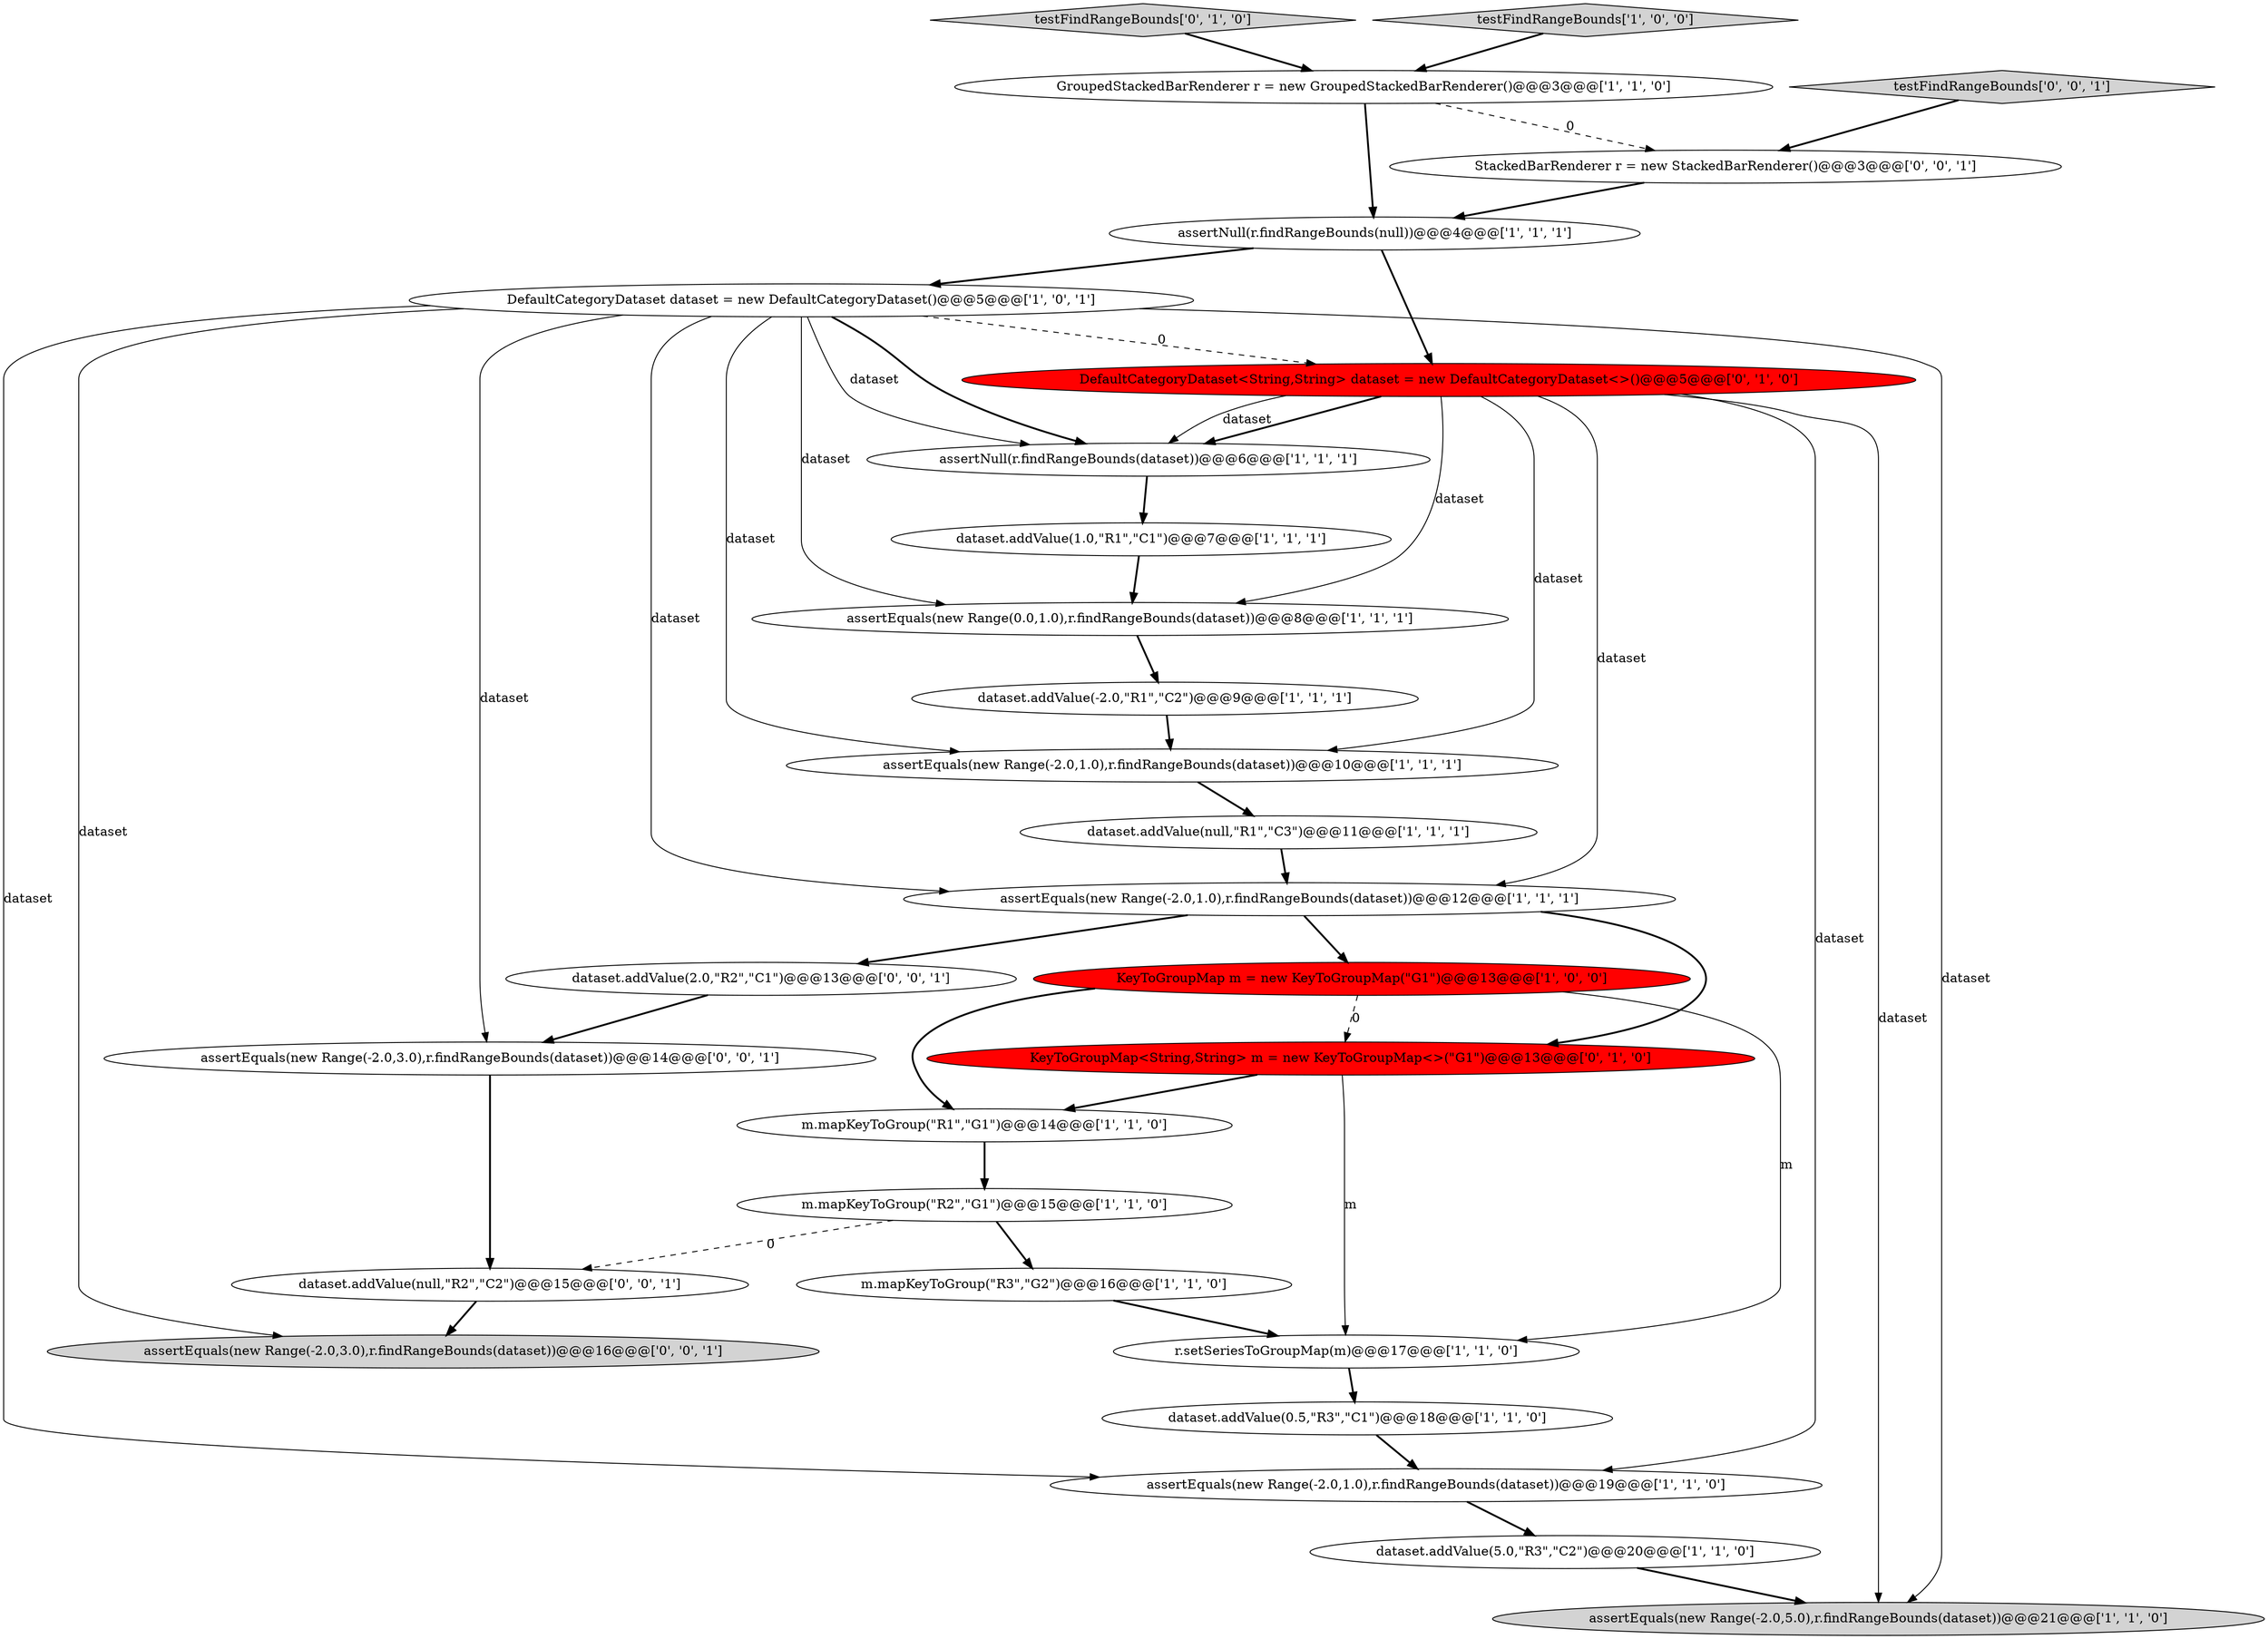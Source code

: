 digraph {
11 [style = filled, label = "r.setSeriesToGroupMap(m)@@@17@@@['1', '1', '0']", fillcolor = white, shape = ellipse image = "AAA0AAABBB1BBB"];
19 [style = filled, label = "m.mapKeyToGroup(\"R3\",\"G2\")@@@16@@@['1', '1', '0']", fillcolor = white, shape = ellipse image = "AAA0AAABBB1BBB"];
15 [style = filled, label = "assertNull(r.findRangeBounds(null))@@@4@@@['1', '1', '1']", fillcolor = white, shape = ellipse image = "AAA0AAABBB1BBB"];
25 [style = filled, label = "dataset.addValue(null,\"R2\",\"C2\")@@@15@@@['0', '0', '1']", fillcolor = white, shape = ellipse image = "AAA0AAABBB3BBB"];
1 [style = filled, label = "assertEquals(new Range(0.0,1.0),r.findRangeBounds(dataset))@@@8@@@['1', '1', '1']", fillcolor = white, shape = ellipse image = "AAA0AAABBB1BBB"];
10 [style = filled, label = "dataset.addValue(null,\"R1\",\"C3\")@@@11@@@['1', '1', '1']", fillcolor = white, shape = ellipse image = "AAA0AAABBB1BBB"];
20 [style = filled, label = "KeyToGroupMap<String,String> m = new KeyToGroupMap<>(\"G1\")@@@13@@@['0', '1', '0']", fillcolor = red, shape = ellipse image = "AAA1AAABBB2BBB"];
14 [style = filled, label = "assertEquals(new Range(-2.0,1.0),r.findRangeBounds(dataset))@@@19@@@['1', '1', '0']", fillcolor = white, shape = ellipse image = "AAA0AAABBB1BBB"];
23 [style = filled, label = "assertEquals(new Range(-2.0,3.0),r.findRangeBounds(dataset))@@@16@@@['0', '0', '1']", fillcolor = lightgray, shape = ellipse image = "AAA0AAABBB3BBB"];
3 [style = filled, label = "m.mapKeyToGroup(\"R1\",\"G1\")@@@14@@@['1', '1', '0']", fillcolor = white, shape = ellipse image = "AAA0AAABBB1BBB"];
5 [style = filled, label = "m.mapKeyToGroup(\"R2\",\"G1\")@@@15@@@['1', '1', '0']", fillcolor = white, shape = ellipse image = "AAA0AAABBB1BBB"];
24 [style = filled, label = "testFindRangeBounds['0', '0', '1']", fillcolor = lightgray, shape = diamond image = "AAA0AAABBB3BBB"];
9 [style = filled, label = "dataset.addValue(1.0,\"R1\",\"C1\")@@@7@@@['1', '1', '1']", fillcolor = white, shape = ellipse image = "AAA0AAABBB1BBB"];
0 [style = filled, label = "DefaultCategoryDataset dataset = new DefaultCategoryDataset()@@@5@@@['1', '0', '1']", fillcolor = white, shape = ellipse image = "AAA0AAABBB1BBB"];
16 [style = filled, label = "assertEquals(new Range(-2.0,1.0),r.findRangeBounds(dataset))@@@10@@@['1', '1', '1']", fillcolor = white, shape = ellipse image = "AAA0AAABBB1BBB"];
7 [style = filled, label = "GroupedStackedBarRenderer r = new GroupedStackedBarRenderer()@@@3@@@['1', '1', '0']", fillcolor = white, shape = ellipse image = "AAA0AAABBB1BBB"];
12 [style = filled, label = "assertNull(r.findRangeBounds(dataset))@@@6@@@['1', '1', '1']", fillcolor = white, shape = ellipse image = "AAA0AAABBB1BBB"];
2 [style = filled, label = "dataset.addValue(-2.0,\"R1\",\"C2\")@@@9@@@['1', '1', '1']", fillcolor = white, shape = ellipse image = "AAA0AAABBB1BBB"];
27 [style = filled, label = "assertEquals(new Range(-2.0,3.0),r.findRangeBounds(dataset))@@@14@@@['0', '0', '1']", fillcolor = white, shape = ellipse image = "AAA0AAABBB3BBB"];
17 [style = filled, label = "dataset.addValue(0.5,\"R3\",\"C1\")@@@18@@@['1', '1', '0']", fillcolor = white, shape = ellipse image = "AAA0AAABBB1BBB"];
26 [style = filled, label = "StackedBarRenderer r = new StackedBarRenderer()@@@3@@@['0', '0', '1']", fillcolor = white, shape = ellipse image = "AAA0AAABBB3BBB"];
22 [style = filled, label = "testFindRangeBounds['0', '1', '0']", fillcolor = lightgray, shape = diamond image = "AAA0AAABBB2BBB"];
4 [style = filled, label = "assertEquals(new Range(-2.0,5.0),r.findRangeBounds(dataset))@@@21@@@['1', '1', '0']", fillcolor = lightgray, shape = ellipse image = "AAA0AAABBB1BBB"];
13 [style = filled, label = "KeyToGroupMap m = new KeyToGroupMap(\"G1\")@@@13@@@['1', '0', '0']", fillcolor = red, shape = ellipse image = "AAA1AAABBB1BBB"];
8 [style = filled, label = "assertEquals(new Range(-2.0,1.0),r.findRangeBounds(dataset))@@@12@@@['1', '1', '1']", fillcolor = white, shape = ellipse image = "AAA0AAABBB1BBB"];
21 [style = filled, label = "DefaultCategoryDataset<String,String> dataset = new DefaultCategoryDataset<>()@@@5@@@['0', '1', '0']", fillcolor = red, shape = ellipse image = "AAA1AAABBB2BBB"];
18 [style = filled, label = "dataset.addValue(5.0,\"R3\",\"C2\")@@@20@@@['1', '1', '0']", fillcolor = white, shape = ellipse image = "AAA0AAABBB1BBB"];
28 [style = filled, label = "dataset.addValue(2.0,\"R2\",\"C1\")@@@13@@@['0', '0', '1']", fillcolor = white, shape = ellipse image = "AAA0AAABBB3BBB"];
6 [style = filled, label = "testFindRangeBounds['1', '0', '0']", fillcolor = lightgray, shape = diamond image = "AAA0AAABBB1BBB"];
8->28 [style = bold, label=""];
20->11 [style = solid, label="m"];
21->1 [style = solid, label="dataset"];
16->10 [style = bold, label=""];
0->1 [style = solid, label="dataset"];
15->21 [style = bold, label=""];
25->23 [style = bold, label=""];
0->16 [style = solid, label="dataset"];
21->4 [style = solid, label="dataset"];
13->20 [style = dashed, label="0"];
0->12 [style = bold, label=""];
21->8 [style = solid, label="dataset"];
21->14 [style = solid, label="dataset"];
19->11 [style = bold, label=""];
5->25 [style = dashed, label="0"];
20->3 [style = bold, label=""];
12->9 [style = bold, label=""];
22->7 [style = bold, label=""];
21->12 [style = bold, label=""];
5->19 [style = bold, label=""];
24->26 [style = bold, label=""];
3->5 [style = bold, label=""];
21->12 [style = solid, label="dataset"];
8->20 [style = bold, label=""];
18->4 [style = bold, label=""];
10->8 [style = bold, label=""];
13->3 [style = bold, label=""];
17->14 [style = bold, label=""];
0->8 [style = solid, label="dataset"];
0->21 [style = dashed, label="0"];
15->0 [style = bold, label=""];
26->15 [style = bold, label=""];
0->4 [style = solid, label="dataset"];
13->11 [style = solid, label="m"];
0->27 [style = solid, label="dataset"];
7->15 [style = bold, label=""];
11->17 [style = bold, label=""];
14->18 [style = bold, label=""];
1->2 [style = bold, label=""];
28->27 [style = bold, label=""];
9->1 [style = bold, label=""];
6->7 [style = bold, label=""];
0->12 [style = solid, label="dataset"];
0->14 [style = solid, label="dataset"];
7->26 [style = dashed, label="0"];
21->16 [style = solid, label="dataset"];
27->25 [style = bold, label=""];
0->23 [style = solid, label="dataset"];
8->13 [style = bold, label=""];
2->16 [style = bold, label=""];
}
